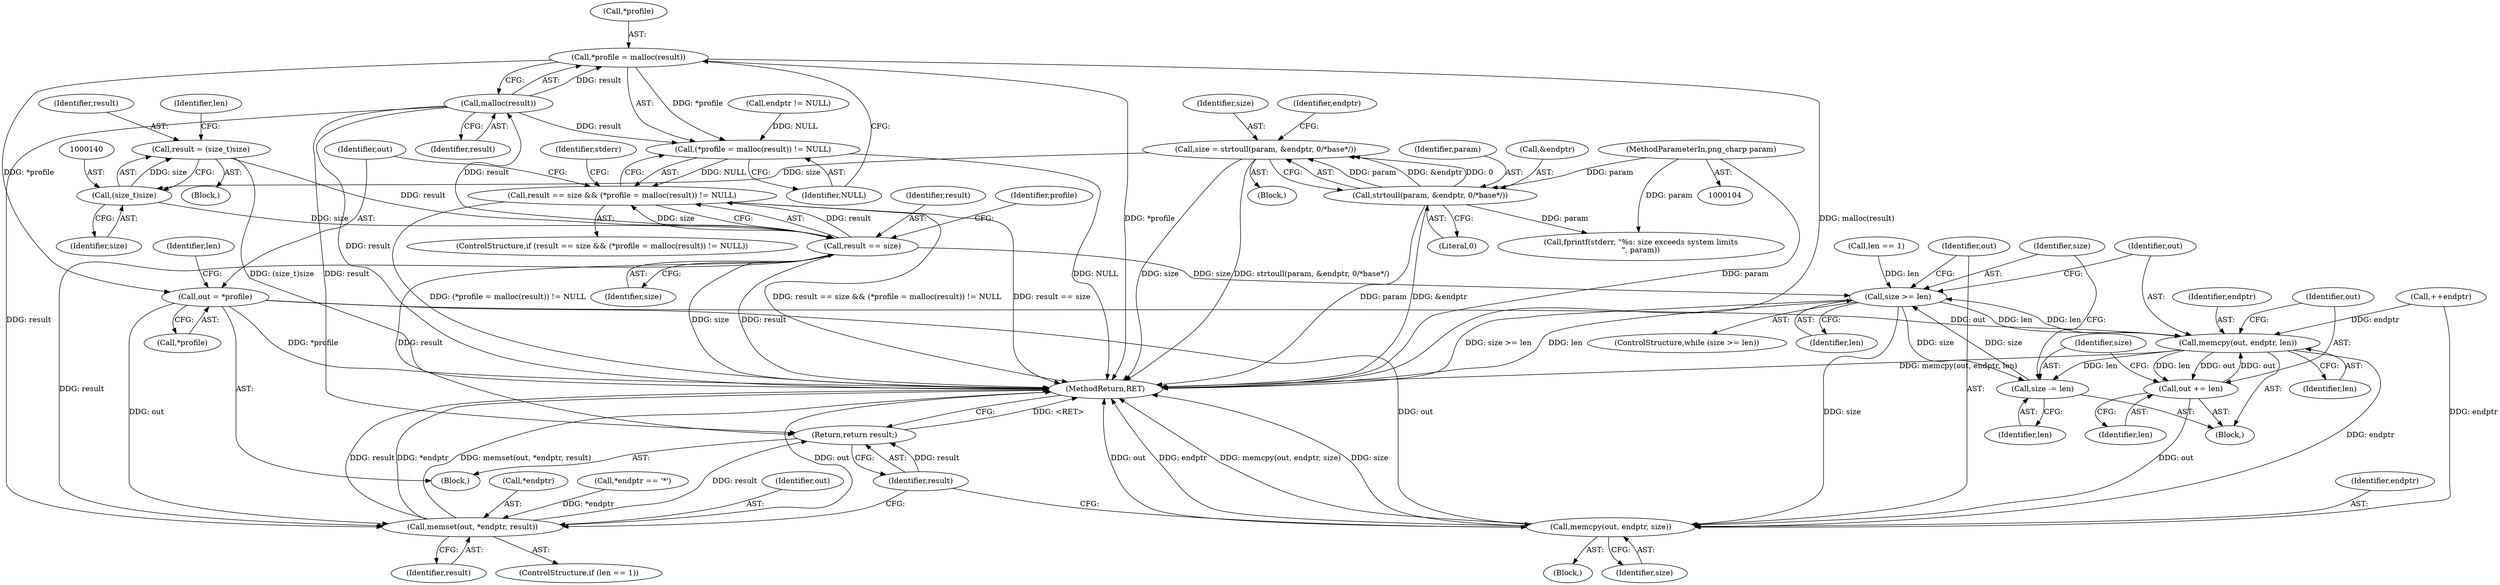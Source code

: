 digraph "0_Android_9d4853418ab2f754c2b63e091c29c5529b8b86ca_17@API" {
"1000155" [label="(Call,*profile = malloc(result))"];
"1000158" [label="(Call,malloc(result))"];
"1000151" [label="(Call,result == size)"];
"1000137" [label="(Call,result = (size_t)size)"];
"1000139" [label="(Call,(size_t)size)"];
"1000113" [label="(Call,size = strtoull(param, &endptr, 0/*base*/))"];
"1000115" [label="(Call,strtoull(param, &endptr, 0/*base*/))"];
"1000105" [label="(MethodParameterIn,png_charp param)"];
"1000154" [label="(Call,(*profile = malloc(result)) != NULL)"];
"1000150" [label="(Call,result == size && (*profile = malloc(result)) != NULL)"];
"1000163" [label="(Call,out = *profile)"];
"1000171" [label="(Call,memset(out, *endptr, result))"];
"1000197" [label="(Return,return result;)"];
"1000183" [label="(Call,memcpy(out, endptr, len))"];
"1000179" [label="(Call,size >= len)"];
"1000190" [label="(Call,size -= len)"];
"1000193" [label="(Call,memcpy(out, endptr, size))"];
"1000187" [label="(Call,out += len)"];
"1000209" [label="(MethodReturn,RET)"];
"1000116" [label="(Identifier,param)"];
"1000173" [label="(Call,*endptr)"];
"1000190" [label="(Call,size -= len)"];
"1000161" [label="(Block,)"];
"1000177" [label="(Block,)"];
"1000194" [label="(Identifier,out)"];
"1000192" [label="(Identifier,len)"];
"1000156" [label="(Call,*profile)"];
"1000114" [label="(Identifier,size)"];
"1000137" [label="(Call,result = (size_t)size)"];
"1000168" [label="(Call,len == 1)"];
"1000150" [label="(Call,result == size && (*profile = malloc(result)) != NULL)"];
"1000141" [label="(Identifier,size)"];
"1000186" [label="(Identifier,len)"];
"1000184" [label="(Identifier,out)"];
"1000123" [label="(Identifier,endptr)"];
"1000134" [label="(Call,++endptr)"];
"1000195" [label="(Identifier,endptr)"];
"1000155" [label="(Call,*profile = malloc(result))"];
"1000152" [label="(Identifier,result)"];
"1000115" [label="(Call,strtoull(param, &endptr, 0/*base*/))"];
"1000125" [label="(Call,*endptr == '*')"];
"1000119" [label="(Literal,0)"];
"1000164" [label="(Identifier,out)"];
"1000182" [label="(Block,)"];
"1000159" [label="(Identifier,result)"];
"1000198" [label="(Identifier,result)"];
"1000191" [label="(Identifier,size)"];
"1000105" [label="(MethodParameterIn,png_charp param)"];
"1000187" [label="(Call,out += len)"];
"1000129" [label="(Block,)"];
"1000171" [label="(Call,memset(out, *endptr, result))"];
"1000138" [label="(Identifier,result)"];
"1000157" [label="(Identifier,profile)"];
"1000183" [label="(Call,memcpy(out, endptr, len))"];
"1000197" [label="(Return,return result;)"];
"1000178" [label="(ControlStructure,while (size >= len))"];
"1000144" [label="(Identifier,len)"];
"1000201" [label="(Call,fprintf(stderr, \"%s: size exceeds system limits\n\", param))"];
"1000117" [label="(Call,&endptr)"];
"1000189" [label="(Identifier,len)"];
"1000107" [label="(Block,)"];
"1000139" [label="(Call,(size_t)size)"];
"1000158" [label="(Call,malloc(result))"];
"1000175" [label="(Identifier,result)"];
"1000196" [label="(Identifier,size)"];
"1000180" [label="(Identifier,size)"];
"1000163" [label="(Call,out = *profile)"];
"1000153" [label="(Identifier,size)"];
"1000113" [label="(Call,size = strtoull(param, &endptr, 0/*base*/))"];
"1000149" [label="(ControlStructure,if (result == size && (*profile = malloc(result)) != NULL))"];
"1000154" [label="(Call,(*profile = malloc(result)) != NULL)"];
"1000122" [label="(Call,endptr != NULL)"];
"1000188" [label="(Identifier,out)"];
"1000172" [label="(Identifier,out)"];
"1000160" [label="(Identifier,NULL)"];
"1000179" [label="(Call,size >= len)"];
"1000202" [label="(Identifier,stderr)"];
"1000193" [label="(Call,memcpy(out, endptr, size))"];
"1000167" [label="(ControlStructure,if (len == 1))"];
"1000185" [label="(Identifier,endptr)"];
"1000181" [label="(Identifier,len)"];
"1000151" [label="(Call,result == size)"];
"1000169" [label="(Identifier,len)"];
"1000165" [label="(Call,*profile)"];
"1000155" -> "1000154"  [label="AST: "];
"1000155" -> "1000158"  [label="CFG: "];
"1000156" -> "1000155"  [label="AST: "];
"1000158" -> "1000155"  [label="AST: "];
"1000160" -> "1000155"  [label="CFG: "];
"1000155" -> "1000209"  [label="DDG: *profile"];
"1000155" -> "1000209"  [label="DDG: malloc(result)"];
"1000155" -> "1000154"  [label="DDG: *profile"];
"1000158" -> "1000155"  [label="DDG: result"];
"1000155" -> "1000163"  [label="DDG: *profile"];
"1000158" -> "1000159"  [label="CFG: "];
"1000159" -> "1000158"  [label="AST: "];
"1000158" -> "1000209"  [label="DDG: result"];
"1000158" -> "1000154"  [label="DDG: result"];
"1000151" -> "1000158"  [label="DDG: result"];
"1000158" -> "1000171"  [label="DDG: result"];
"1000158" -> "1000197"  [label="DDG: result"];
"1000151" -> "1000150"  [label="AST: "];
"1000151" -> "1000153"  [label="CFG: "];
"1000152" -> "1000151"  [label="AST: "];
"1000153" -> "1000151"  [label="AST: "];
"1000157" -> "1000151"  [label="CFG: "];
"1000150" -> "1000151"  [label="CFG: "];
"1000151" -> "1000209"  [label="DDG: size"];
"1000151" -> "1000209"  [label="DDG: result"];
"1000151" -> "1000150"  [label="DDG: result"];
"1000151" -> "1000150"  [label="DDG: size"];
"1000137" -> "1000151"  [label="DDG: result"];
"1000139" -> "1000151"  [label="DDG: size"];
"1000151" -> "1000171"  [label="DDG: result"];
"1000151" -> "1000179"  [label="DDG: size"];
"1000151" -> "1000197"  [label="DDG: result"];
"1000137" -> "1000129"  [label="AST: "];
"1000137" -> "1000139"  [label="CFG: "];
"1000138" -> "1000137"  [label="AST: "];
"1000139" -> "1000137"  [label="AST: "];
"1000144" -> "1000137"  [label="CFG: "];
"1000137" -> "1000209"  [label="DDG: (size_t)size"];
"1000139" -> "1000137"  [label="DDG: size"];
"1000139" -> "1000141"  [label="CFG: "];
"1000140" -> "1000139"  [label="AST: "];
"1000141" -> "1000139"  [label="AST: "];
"1000113" -> "1000139"  [label="DDG: size"];
"1000113" -> "1000107"  [label="AST: "];
"1000113" -> "1000115"  [label="CFG: "];
"1000114" -> "1000113"  [label="AST: "];
"1000115" -> "1000113"  [label="AST: "];
"1000123" -> "1000113"  [label="CFG: "];
"1000113" -> "1000209"  [label="DDG: size"];
"1000113" -> "1000209"  [label="DDG: strtoull(param, &endptr, 0/*base*/)"];
"1000115" -> "1000113"  [label="DDG: param"];
"1000115" -> "1000113"  [label="DDG: &endptr"];
"1000115" -> "1000113"  [label="DDG: 0"];
"1000115" -> "1000119"  [label="CFG: "];
"1000116" -> "1000115"  [label="AST: "];
"1000117" -> "1000115"  [label="AST: "];
"1000119" -> "1000115"  [label="AST: "];
"1000115" -> "1000209"  [label="DDG: &endptr"];
"1000115" -> "1000209"  [label="DDG: param"];
"1000105" -> "1000115"  [label="DDG: param"];
"1000115" -> "1000201"  [label="DDG: param"];
"1000105" -> "1000104"  [label="AST: "];
"1000105" -> "1000209"  [label="DDG: param"];
"1000105" -> "1000201"  [label="DDG: param"];
"1000154" -> "1000150"  [label="AST: "];
"1000154" -> "1000160"  [label="CFG: "];
"1000160" -> "1000154"  [label="AST: "];
"1000150" -> "1000154"  [label="CFG: "];
"1000154" -> "1000209"  [label="DDG: NULL"];
"1000154" -> "1000150"  [label="DDG: NULL"];
"1000122" -> "1000154"  [label="DDG: NULL"];
"1000150" -> "1000149"  [label="AST: "];
"1000164" -> "1000150"  [label="CFG: "];
"1000202" -> "1000150"  [label="CFG: "];
"1000150" -> "1000209"  [label="DDG: result == size"];
"1000150" -> "1000209"  [label="DDG: (*profile = malloc(result)) != NULL"];
"1000150" -> "1000209"  [label="DDG: result == size && (*profile = malloc(result)) != NULL"];
"1000163" -> "1000161"  [label="AST: "];
"1000163" -> "1000165"  [label="CFG: "];
"1000164" -> "1000163"  [label="AST: "];
"1000165" -> "1000163"  [label="AST: "];
"1000169" -> "1000163"  [label="CFG: "];
"1000163" -> "1000209"  [label="DDG: *profile"];
"1000163" -> "1000171"  [label="DDG: out"];
"1000163" -> "1000183"  [label="DDG: out"];
"1000163" -> "1000193"  [label="DDG: out"];
"1000171" -> "1000167"  [label="AST: "];
"1000171" -> "1000175"  [label="CFG: "];
"1000172" -> "1000171"  [label="AST: "];
"1000173" -> "1000171"  [label="AST: "];
"1000175" -> "1000171"  [label="AST: "];
"1000198" -> "1000171"  [label="CFG: "];
"1000171" -> "1000209"  [label="DDG: out"];
"1000171" -> "1000209"  [label="DDG: *endptr"];
"1000171" -> "1000209"  [label="DDG: memset(out, *endptr, result)"];
"1000171" -> "1000209"  [label="DDG: result"];
"1000125" -> "1000171"  [label="DDG: *endptr"];
"1000171" -> "1000197"  [label="DDG: result"];
"1000197" -> "1000161"  [label="AST: "];
"1000197" -> "1000198"  [label="CFG: "];
"1000198" -> "1000197"  [label="AST: "];
"1000209" -> "1000197"  [label="CFG: "];
"1000197" -> "1000209"  [label="DDG: <RET>"];
"1000198" -> "1000197"  [label="DDG: result"];
"1000183" -> "1000182"  [label="AST: "];
"1000183" -> "1000186"  [label="CFG: "];
"1000184" -> "1000183"  [label="AST: "];
"1000185" -> "1000183"  [label="AST: "];
"1000186" -> "1000183"  [label="AST: "];
"1000188" -> "1000183"  [label="CFG: "];
"1000183" -> "1000209"  [label="DDG: memcpy(out, endptr, len)"];
"1000183" -> "1000179"  [label="DDG: len"];
"1000187" -> "1000183"  [label="DDG: out"];
"1000134" -> "1000183"  [label="DDG: endptr"];
"1000179" -> "1000183"  [label="DDG: len"];
"1000183" -> "1000187"  [label="DDG: len"];
"1000183" -> "1000187"  [label="DDG: out"];
"1000183" -> "1000190"  [label="DDG: len"];
"1000183" -> "1000193"  [label="DDG: endptr"];
"1000179" -> "1000178"  [label="AST: "];
"1000179" -> "1000181"  [label="CFG: "];
"1000180" -> "1000179"  [label="AST: "];
"1000181" -> "1000179"  [label="AST: "];
"1000184" -> "1000179"  [label="CFG: "];
"1000194" -> "1000179"  [label="CFG: "];
"1000179" -> "1000209"  [label="DDG: size >= len"];
"1000179" -> "1000209"  [label="DDG: len"];
"1000190" -> "1000179"  [label="DDG: size"];
"1000168" -> "1000179"  [label="DDG: len"];
"1000179" -> "1000190"  [label="DDG: size"];
"1000179" -> "1000193"  [label="DDG: size"];
"1000190" -> "1000182"  [label="AST: "];
"1000190" -> "1000192"  [label="CFG: "];
"1000191" -> "1000190"  [label="AST: "];
"1000192" -> "1000190"  [label="AST: "];
"1000180" -> "1000190"  [label="CFG: "];
"1000193" -> "1000177"  [label="AST: "];
"1000193" -> "1000196"  [label="CFG: "];
"1000194" -> "1000193"  [label="AST: "];
"1000195" -> "1000193"  [label="AST: "];
"1000196" -> "1000193"  [label="AST: "];
"1000198" -> "1000193"  [label="CFG: "];
"1000193" -> "1000209"  [label="DDG: out"];
"1000193" -> "1000209"  [label="DDG: endptr"];
"1000193" -> "1000209"  [label="DDG: memcpy(out, endptr, size)"];
"1000193" -> "1000209"  [label="DDG: size"];
"1000187" -> "1000193"  [label="DDG: out"];
"1000134" -> "1000193"  [label="DDG: endptr"];
"1000187" -> "1000182"  [label="AST: "];
"1000187" -> "1000189"  [label="CFG: "];
"1000188" -> "1000187"  [label="AST: "];
"1000189" -> "1000187"  [label="AST: "];
"1000191" -> "1000187"  [label="CFG: "];
}
